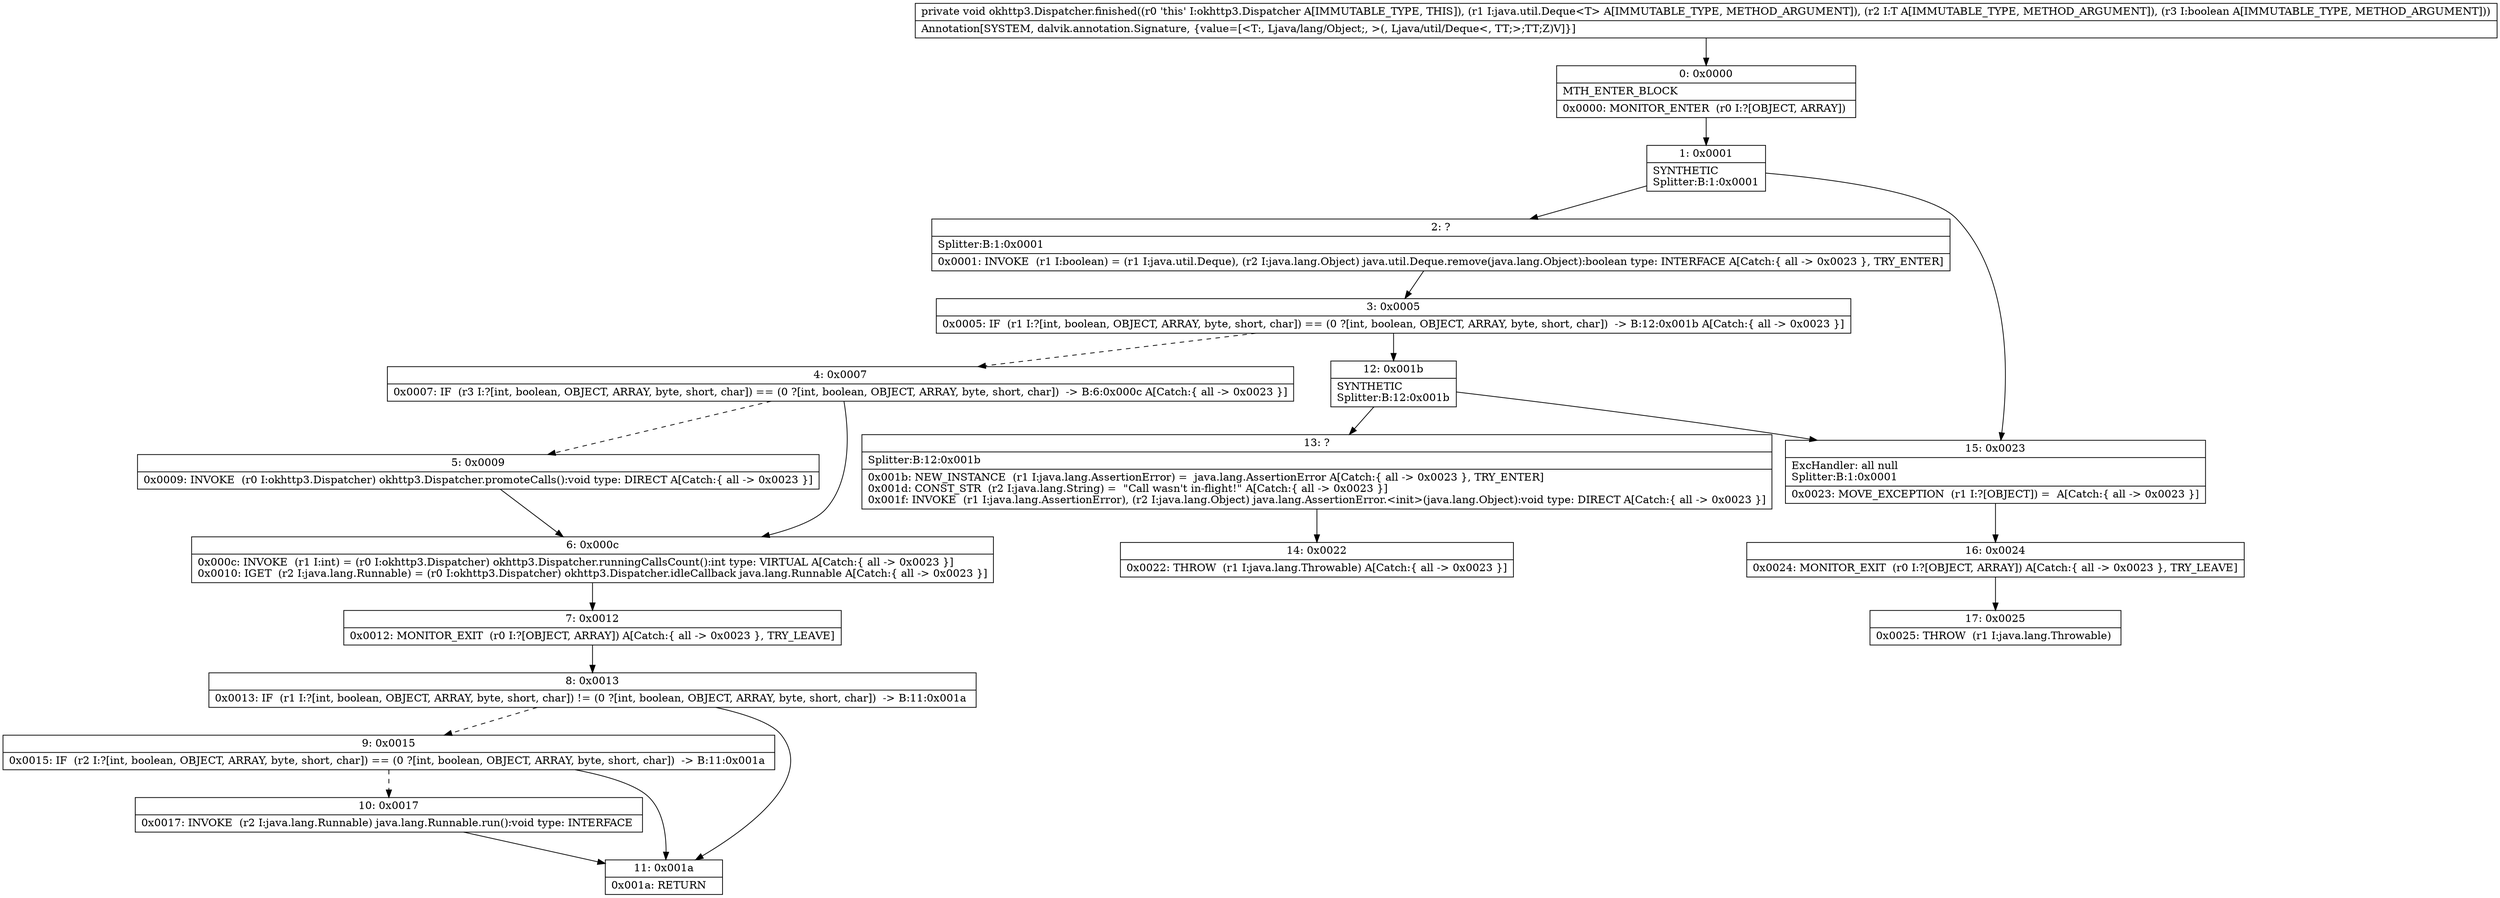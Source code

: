 digraph "CFG forokhttp3.Dispatcher.finished(Ljava\/util\/Deque;Ljava\/lang\/Object;Z)V" {
Node_0 [shape=record,label="{0\:\ 0x0000|MTH_ENTER_BLOCK\l|0x0000: MONITOR_ENTER  (r0 I:?[OBJECT, ARRAY]) \l}"];
Node_1 [shape=record,label="{1\:\ 0x0001|SYNTHETIC\lSplitter:B:1:0x0001\l}"];
Node_2 [shape=record,label="{2\:\ ?|Splitter:B:1:0x0001\l|0x0001: INVOKE  (r1 I:boolean) = (r1 I:java.util.Deque), (r2 I:java.lang.Object) java.util.Deque.remove(java.lang.Object):boolean type: INTERFACE A[Catch:\{ all \-\> 0x0023 \}, TRY_ENTER]\l}"];
Node_3 [shape=record,label="{3\:\ 0x0005|0x0005: IF  (r1 I:?[int, boolean, OBJECT, ARRAY, byte, short, char]) == (0 ?[int, boolean, OBJECT, ARRAY, byte, short, char])  \-\> B:12:0x001b A[Catch:\{ all \-\> 0x0023 \}]\l}"];
Node_4 [shape=record,label="{4\:\ 0x0007|0x0007: IF  (r3 I:?[int, boolean, OBJECT, ARRAY, byte, short, char]) == (0 ?[int, boolean, OBJECT, ARRAY, byte, short, char])  \-\> B:6:0x000c A[Catch:\{ all \-\> 0x0023 \}]\l}"];
Node_5 [shape=record,label="{5\:\ 0x0009|0x0009: INVOKE  (r0 I:okhttp3.Dispatcher) okhttp3.Dispatcher.promoteCalls():void type: DIRECT A[Catch:\{ all \-\> 0x0023 \}]\l}"];
Node_6 [shape=record,label="{6\:\ 0x000c|0x000c: INVOKE  (r1 I:int) = (r0 I:okhttp3.Dispatcher) okhttp3.Dispatcher.runningCallsCount():int type: VIRTUAL A[Catch:\{ all \-\> 0x0023 \}]\l0x0010: IGET  (r2 I:java.lang.Runnable) = (r0 I:okhttp3.Dispatcher) okhttp3.Dispatcher.idleCallback java.lang.Runnable A[Catch:\{ all \-\> 0x0023 \}]\l}"];
Node_7 [shape=record,label="{7\:\ 0x0012|0x0012: MONITOR_EXIT  (r0 I:?[OBJECT, ARRAY]) A[Catch:\{ all \-\> 0x0023 \}, TRY_LEAVE]\l}"];
Node_8 [shape=record,label="{8\:\ 0x0013|0x0013: IF  (r1 I:?[int, boolean, OBJECT, ARRAY, byte, short, char]) != (0 ?[int, boolean, OBJECT, ARRAY, byte, short, char])  \-\> B:11:0x001a \l}"];
Node_9 [shape=record,label="{9\:\ 0x0015|0x0015: IF  (r2 I:?[int, boolean, OBJECT, ARRAY, byte, short, char]) == (0 ?[int, boolean, OBJECT, ARRAY, byte, short, char])  \-\> B:11:0x001a \l}"];
Node_10 [shape=record,label="{10\:\ 0x0017|0x0017: INVOKE  (r2 I:java.lang.Runnable) java.lang.Runnable.run():void type: INTERFACE \l}"];
Node_11 [shape=record,label="{11\:\ 0x001a|0x001a: RETURN   \l}"];
Node_12 [shape=record,label="{12\:\ 0x001b|SYNTHETIC\lSplitter:B:12:0x001b\l}"];
Node_13 [shape=record,label="{13\:\ ?|Splitter:B:12:0x001b\l|0x001b: NEW_INSTANCE  (r1 I:java.lang.AssertionError) =  java.lang.AssertionError A[Catch:\{ all \-\> 0x0023 \}, TRY_ENTER]\l0x001d: CONST_STR  (r2 I:java.lang.String) =  \"Call wasn't in\-flight!\" A[Catch:\{ all \-\> 0x0023 \}]\l0x001f: INVOKE  (r1 I:java.lang.AssertionError), (r2 I:java.lang.Object) java.lang.AssertionError.\<init\>(java.lang.Object):void type: DIRECT A[Catch:\{ all \-\> 0x0023 \}]\l}"];
Node_14 [shape=record,label="{14\:\ 0x0022|0x0022: THROW  (r1 I:java.lang.Throwable) A[Catch:\{ all \-\> 0x0023 \}]\l}"];
Node_15 [shape=record,label="{15\:\ 0x0023|ExcHandler: all null\lSplitter:B:1:0x0001\l|0x0023: MOVE_EXCEPTION  (r1 I:?[OBJECT]) =  A[Catch:\{ all \-\> 0x0023 \}]\l}"];
Node_16 [shape=record,label="{16\:\ 0x0024|0x0024: MONITOR_EXIT  (r0 I:?[OBJECT, ARRAY]) A[Catch:\{ all \-\> 0x0023 \}, TRY_LEAVE]\l}"];
Node_17 [shape=record,label="{17\:\ 0x0025|0x0025: THROW  (r1 I:java.lang.Throwable) \l}"];
MethodNode[shape=record,label="{private void okhttp3.Dispatcher.finished((r0 'this' I:okhttp3.Dispatcher A[IMMUTABLE_TYPE, THIS]), (r1 I:java.util.Deque\<T\> A[IMMUTABLE_TYPE, METHOD_ARGUMENT]), (r2 I:T A[IMMUTABLE_TYPE, METHOD_ARGUMENT]), (r3 I:boolean A[IMMUTABLE_TYPE, METHOD_ARGUMENT]))  | Annotation[SYSTEM, dalvik.annotation.Signature, \{value=[\<T:, Ljava\/lang\/Object;, \>(, Ljava\/util\/Deque\<, TT;\>;TT;Z)V]\}]\l}"];
MethodNode -> Node_0;
Node_0 -> Node_1;
Node_1 -> Node_2;
Node_1 -> Node_15;
Node_2 -> Node_3;
Node_3 -> Node_4[style=dashed];
Node_3 -> Node_12;
Node_4 -> Node_5[style=dashed];
Node_4 -> Node_6;
Node_5 -> Node_6;
Node_6 -> Node_7;
Node_7 -> Node_8;
Node_8 -> Node_9[style=dashed];
Node_8 -> Node_11;
Node_9 -> Node_10[style=dashed];
Node_9 -> Node_11;
Node_10 -> Node_11;
Node_12 -> Node_13;
Node_12 -> Node_15;
Node_13 -> Node_14;
Node_15 -> Node_16;
Node_16 -> Node_17;
}

